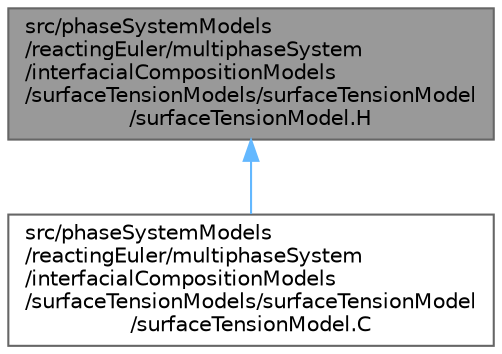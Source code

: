 digraph "src/phaseSystemModels/reactingEuler/multiphaseSystem/interfacialCompositionModels/surfaceTensionModels/surfaceTensionModel/surfaceTensionModel.H"
{
 // LATEX_PDF_SIZE
  bgcolor="transparent";
  edge [fontname=Helvetica,fontsize=10,labelfontname=Helvetica,labelfontsize=10];
  node [fontname=Helvetica,fontsize=10,shape=box,height=0.2,width=0.4];
  Node1 [id="Node000001",label="src/phaseSystemModels\l/reactingEuler/multiphaseSystem\l/interfacialCompositionModels\l/surfaceTensionModels/surfaceTensionModel\l/surfaceTensionModel.H",height=0.2,width=0.4,color="gray40", fillcolor="grey60", style="filled", fontcolor="black",tooltip=" "];
  Node1 -> Node2 [id="edge1_Node000001_Node000002",dir="back",color="steelblue1",style="solid",tooltip=" "];
  Node2 [id="Node000002",label="src/phaseSystemModels\l/reactingEuler/multiphaseSystem\l/interfacialCompositionModels\l/surfaceTensionModels/surfaceTensionModel\l/surfaceTensionModel.C",height=0.2,width=0.4,color="grey40", fillcolor="white", style="filled",URL="$phaseSystemModels_2reactingEuler_2multiphaseSystem_2interfacialCompositionModels_2surfaceTensiondbf7ccce60a4ca72d3910198e20a4840.html",tooltip=" "];
}
